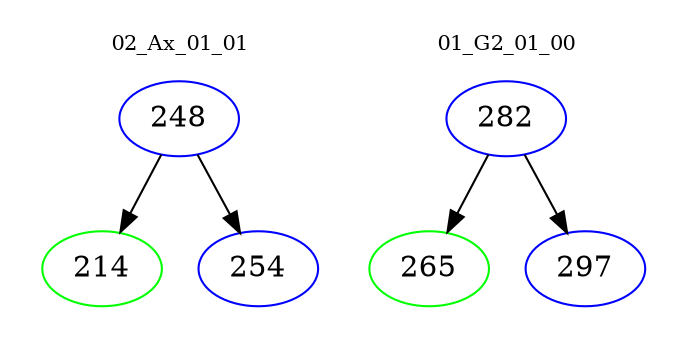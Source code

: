 digraph{
subgraph cluster_0 {
color = white
label = "02_Ax_01_01";
fontsize=10;
T0_248 [label="248", color="blue"]
T0_248 -> T0_214 [color="black"]
T0_214 [label="214", color="green"]
T0_248 -> T0_254 [color="black"]
T0_254 [label="254", color="blue"]
}
subgraph cluster_1 {
color = white
label = "01_G2_01_00";
fontsize=10;
T1_282 [label="282", color="blue"]
T1_282 -> T1_265 [color="black"]
T1_265 [label="265", color="green"]
T1_282 -> T1_297 [color="black"]
T1_297 [label="297", color="blue"]
}
}
